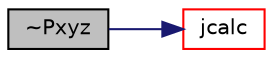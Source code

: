digraph "~Pxyz"
{
  bgcolor="transparent";
  edge [fontname="Helvetica",fontsize="10",labelfontname="Helvetica",labelfontsize="10"];
  node [fontname="Helvetica",fontsize="10",shape=record];
  rankdir="LR";
  Node1 [label="~Pxyz",height=0.2,width=0.4,color="black", fillcolor="grey75", style="filled", fontcolor="black"];
  Node1 -> Node2 [color="midnightblue",fontsize="10",style="solid",fontname="Helvetica"];
  Node2 [label="jcalc",height=0.2,width=0.4,color="red",URL="$a02074.html#a0f30a9a9c09b33bd32b1bb61ab5a132a",tooltip="Update the model state for this joint. "];
}

